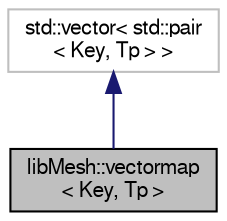 digraph "libMesh::vectormap&lt; Key, Tp &gt;"
{
  edge [fontname="FreeSans",fontsize="10",labelfontname="FreeSans",labelfontsize="10"];
  node [fontname="FreeSans",fontsize="10",shape=record];
  Node1 [label="libMesh::vectormap\l\< Key, Tp \>",height=0.2,width=0.4,color="black", fillcolor="grey75", style="filled", fontcolor="black"];
  Node2 -> Node1 [dir="back",color="midnightblue",fontsize="10",style="solid",fontname="FreeSans"];
  Node2 [label="std::vector\< std::pair\l\< Key, Tp \> \>",height=0.2,width=0.4,color="grey75", fillcolor="white", style="filled"];
}
